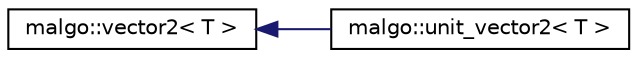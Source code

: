 digraph "Graphical Class Hierarchy"
{
  edge [fontname="Helvetica",fontsize="10",labelfontname="Helvetica",labelfontsize="10"];
  node [fontname="Helvetica",fontsize="10",shape=record];
  rankdir="LR";
  Node1 [label="malgo::vector2\< T \>",height=0.2,width=0.4,color="black", fillcolor="white", style="filled",URL="$classmalgo_1_1vector2.html"];
  Node1 -> Node2 [dir="back",color="midnightblue",fontsize="10",style="solid",fontname="Helvetica"];
  Node2 [label="malgo::unit_vector2\< T \>",height=0.2,width=0.4,color="black", fillcolor="white", style="filled",URL="$classmalgo_1_1unit__vector2.html"];
}
